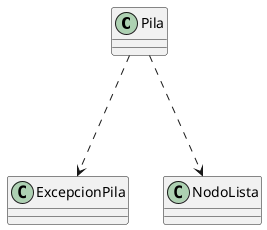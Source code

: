 @startuml

class Pila { 
}

class ExcepcionPila{
}

class NodoLista{
}

Pila ...> NodoLista
Pila ...> ExcepcionPila

@enduml
